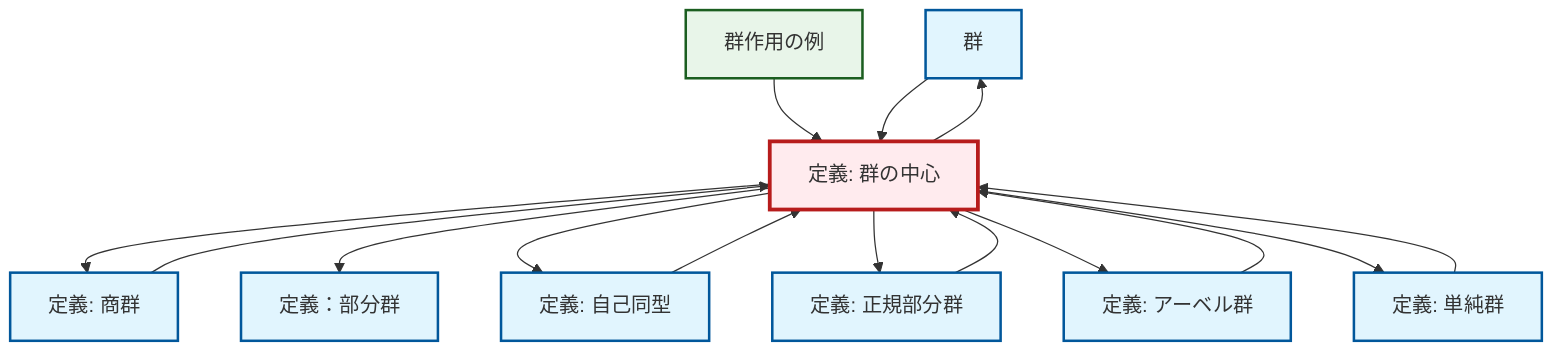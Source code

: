 graph TD
    classDef definition fill:#e1f5fe,stroke:#01579b,stroke-width:2px
    classDef theorem fill:#f3e5f5,stroke:#4a148c,stroke-width:2px
    classDef axiom fill:#fff3e0,stroke:#e65100,stroke-width:2px
    classDef example fill:#e8f5e9,stroke:#1b5e20,stroke-width:2px
    classDef current fill:#ffebee,stroke:#b71c1c,stroke-width:3px
    def-group["群"]:::definition
    def-abelian-group["定義: アーベル群"]:::definition
    def-center-of-group["定義: 群の中心"]:::definition
    def-subgroup["定義：部分群"]:::definition
    def-automorphism["定義: 自己同型"]:::definition
    def-quotient-group["定義: 商群"]:::definition
    def-normal-subgroup["定義: 正規部分群"]:::definition
    def-simple-group["定義: 単純群"]:::definition
    ex-group-action-examples["群作用の例"]:::example
    def-center-of-group --> def-quotient-group
    def-center-of-group --> def-subgroup
    def-simple-group --> def-center-of-group
    def-center-of-group --> def-automorphism
    def-automorphism --> def-center-of-group
    def-center-of-group --> def-normal-subgroup
    def-center-of-group --> def-abelian-group
    def-center-of-group --> def-simple-group
    def-quotient-group --> def-center-of-group
    def-center-of-group --> def-group
    def-abelian-group --> def-center-of-group
    ex-group-action-examples --> def-center-of-group
    def-normal-subgroup --> def-center-of-group
    def-group --> def-center-of-group
    class def-center-of-group current